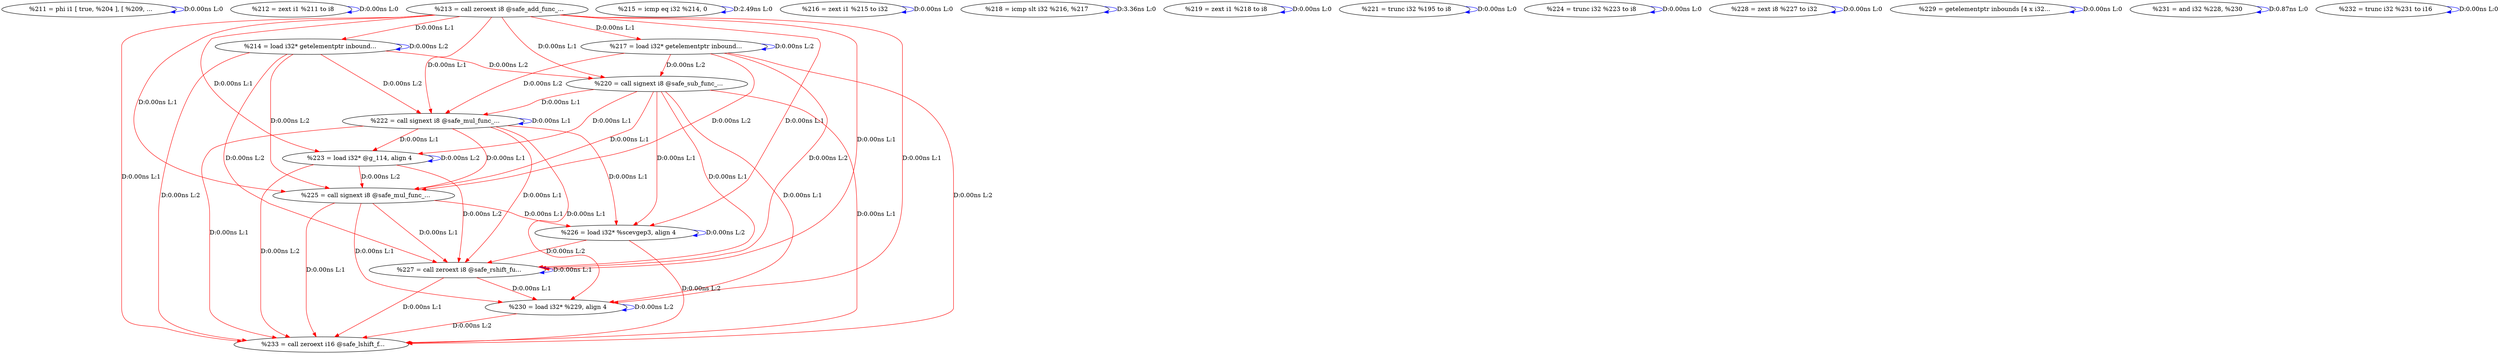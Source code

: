 digraph {
Node0x40bb1c0[label="  %211 = phi i1 [ true, %204 ], [ %209, ..."];
Node0x40bb1c0 -> Node0x40bb1c0[label="D:0.00ns L:0",color=blue];
Node0x40bb2a0[label="  %212 = zext i1 %211 to i8"];
Node0x40bb2a0 -> Node0x40bb2a0[label="D:0.00ns L:0",color=blue];
Node0x40bb460[label="  %214 = load i32* getelementptr inbound..."];
Node0x40bb380[label="  %213 = call zeroext i8 @safe_add_func_..."];
Node0x40bb380 -> Node0x40bb460[label="D:0.00ns L:1",color=red];
Node0x40bb700[label="  %217 = load i32* getelementptr inbound..."];
Node0x40bb380 -> Node0x40bb700[label="D:0.00ns L:1",color=red];
Node0x40bb9a0[label="  %220 = call signext i8 @safe_sub_func_..."];
Node0x40bb380 -> Node0x40bb9a0[label="D:0.00ns L:1",color=red];
Node0x40bbb60[label="  %222 = call signext i8 @safe_mul_func_..."];
Node0x40bb380 -> Node0x40bbb60[label="D:0.00ns L:1",color=red];
Node0x40bbc40[label="  %223 = load i32* @g_114, align 4"];
Node0x40bb380 -> Node0x40bbc40[label="D:0.00ns L:1",color=red];
Node0x40bbe00[label="  %225 = call signext i8 @safe_mul_func_..."];
Node0x40bb380 -> Node0x40bbe00[label="D:0.00ns L:1",color=red];
Node0x40bbee0[label="  %226 = load i32* %scevgep3, align 4"];
Node0x40bb380 -> Node0x40bbee0[label="D:0.00ns L:1",color=red];
Node0x40bbfc0[label="  %227 = call zeroext i8 @safe_rshift_fu..."];
Node0x40bb380 -> Node0x40bbfc0[label="D:0.00ns L:1",color=red];
Node0x40bc260[label="  %230 = load i32* %229, align 4"];
Node0x40bb380 -> Node0x40bc260[label="D:0.00ns L:1",color=red];
Node0x40bc500[label="  %233 = call zeroext i16 @safe_lshift_f..."];
Node0x40bb380 -> Node0x40bc500[label="D:0.00ns L:1",color=red];
Node0x40bb460 -> Node0x40bb460[label="D:0.00ns L:2",color=blue];
Node0x40bb460 -> Node0x40bb9a0[label="D:0.00ns L:2",color=red];
Node0x40bb460 -> Node0x40bbb60[label="D:0.00ns L:2",color=red];
Node0x40bb460 -> Node0x40bbe00[label="D:0.00ns L:2",color=red];
Node0x40bb460 -> Node0x40bbfc0[label="D:0.00ns L:2",color=red];
Node0x40bb460 -> Node0x40bc500[label="D:0.00ns L:2",color=red];
Node0x40bb540[label="  %215 = icmp eq i32 %214, 0"];
Node0x40bb540 -> Node0x40bb540[label="D:2.49ns L:0",color=blue];
Node0x40bb620[label="  %216 = zext i1 %215 to i32"];
Node0x40bb620 -> Node0x40bb620[label="D:0.00ns L:0",color=blue];
Node0x40bb700 -> Node0x40bb700[label="D:0.00ns L:2",color=blue];
Node0x40bb700 -> Node0x40bb9a0[label="D:0.00ns L:2",color=red];
Node0x40bb700 -> Node0x40bbb60[label="D:0.00ns L:2",color=red];
Node0x40bb700 -> Node0x40bbe00[label="D:0.00ns L:2",color=red];
Node0x40bb700 -> Node0x40bbfc0[label="D:0.00ns L:2",color=red];
Node0x40bb700 -> Node0x40bc500[label="D:0.00ns L:2",color=red];
Node0x40bb7e0[label="  %218 = icmp slt i32 %216, %217"];
Node0x40bb7e0 -> Node0x40bb7e0[label="D:3.36ns L:0",color=blue];
Node0x40bb8c0[label="  %219 = zext i1 %218 to i8"];
Node0x40bb8c0 -> Node0x40bb8c0[label="D:0.00ns L:0",color=blue];
Node0x40bb9a0 -> Node0x40bbb60[label="D:0.00ns L:1",color=red];
Node0x40bb9a0 -> Node0x40bbc40[label="D:0.00ns L:1",color=red];
Node0x40bb9a0 -> Node0x40bbe00[label="D:0.00ns L:1",color=red];
Node0x40bb9a0 -> Node0x40bbee0[label="D:0.00ns L:1",color=red];
Node0x40bb9a0 -> Node0x40bbfc0[label="D:0.00ns L:1",color=red];
Node0x40bb9a0 -> Node0x40bc260[label="D:0.00ns L:1",color=red];
Node0x40bb9a0 -> Node0x40bc500[label="D:0.00ns L:1",color=red];
Node0x40bba80[label="  %221 = trunc i32 %195 to i8"];
Node0x40bba80 -> Node0x40bba80[label="D:0.00ns L:0",color=blue];
Node0x40bbb60 -> Node0x40bbb60[label="D:0.00ns L:1",color=blue];
Node0x40bbb60 -> Node0x40bbc40[label="D:0.00ns L:1",color=red];
Node0x40bbb60 -> Node0x40bbe00[label="D:0.00ns L:1",color=red];
Node0x40bbb60 -> Node0x40bbee0[label="D:0.00ns L:1",color=red];
Node0x40bbb60 -> Node0x40bbfc0[label="D:0.00ns L:1",color=red];
Node0x40bbb60 -> Node0x40bc260[label="D:0.00ns L:1",color=red];
Node0x40bbb60 -> Node0x40bc500[label="D:0.00ns L:1",color=red];
Node0x40bbc40 -> Node0x40bbc40[label="D:0.00ns L:2",color=blue];
Node0x40bbc40 -> Node0x40bbe00[label="D:0.00ns L:2",color=red];
Node0x40bbc40 -> Node0x40bbfc0[label="D:0.00ns L:2",color=red];
Node0x40bbc40 -> Node0x40bc500[label="D:0.00ns L:2",color=red];
Node0x40bbd20[label="  %224 = trunc i32 %223 to i8"];
Node0x40bbd20 -> Node0x40bbd20[label="D:0.00ns L:0",color=blue];
Node0x40bbe00 -> Node0x40bbee0[label="D:0.00ns L:1",color=red];
Node0x40bbe00 -> Node0x40bbfc0[label="D:0.00ns L:1",color=red];
Node0x40bbe00 -> Node0x40bc260[label="D:0.00ns L:1",color=red];
Node0x40bbe00 -> Node0x40bc500[label="D:0.00ns L:1",color=red];
Node0x40bbee0 -> Node0x40bbee0[label="D:0.00ns L:2",color=blue];
Node0x40bbee0 -> Node0x40bbfc0[label="D:0.00ns L:2",color=red];
Node0x40bbee0 -> Node0x40bc500[label="D:0.00ns L:2",color=red];
Node0x40bbfc0 -> Node0x40bbfc0[label="D:0.00ns L:1",color=blue];
Node0x40bbfc0 -> Node0x40bc260[label="D:0.00ns L:1",color=red];
Node0x40bbfc0 -> Node0x40bc500[label="D:0.00ns L:1",color=red];
Node0x40bc0a0[label="  %228 = zext i8 %227 to i32"];
Node0x40bc0a0 -> Node0x40bc0a0[label="D:0.00ns L:0",color=blue];
Node0x40bc180[label="  %229 = getelementptr inbounds [4 x i32..."];
Node0x40bc180 -> Node0x40bc180[label="D:0.00ns L:0",color=blue];
Node0x40bc260 -> Node0x40bc260[label="D:0.00ns L:2",color=blue];
Node0x40bc260 -> Node0x40bc500[label="D:0.00ns L:2",color=red];
Node0x40bc340[label="  %231 = and i32 %228, %230"];
Node0x40bc340 -> Node0x40bc340[label="D:0.87ns L:0",color=blue];
Node0x40bc420[label="  %232 = trunc i32 %231 to i16"];
Node0x40bc420 -> Node0x40bc420[label="D:0.00ns L:0",color=blue];
}
